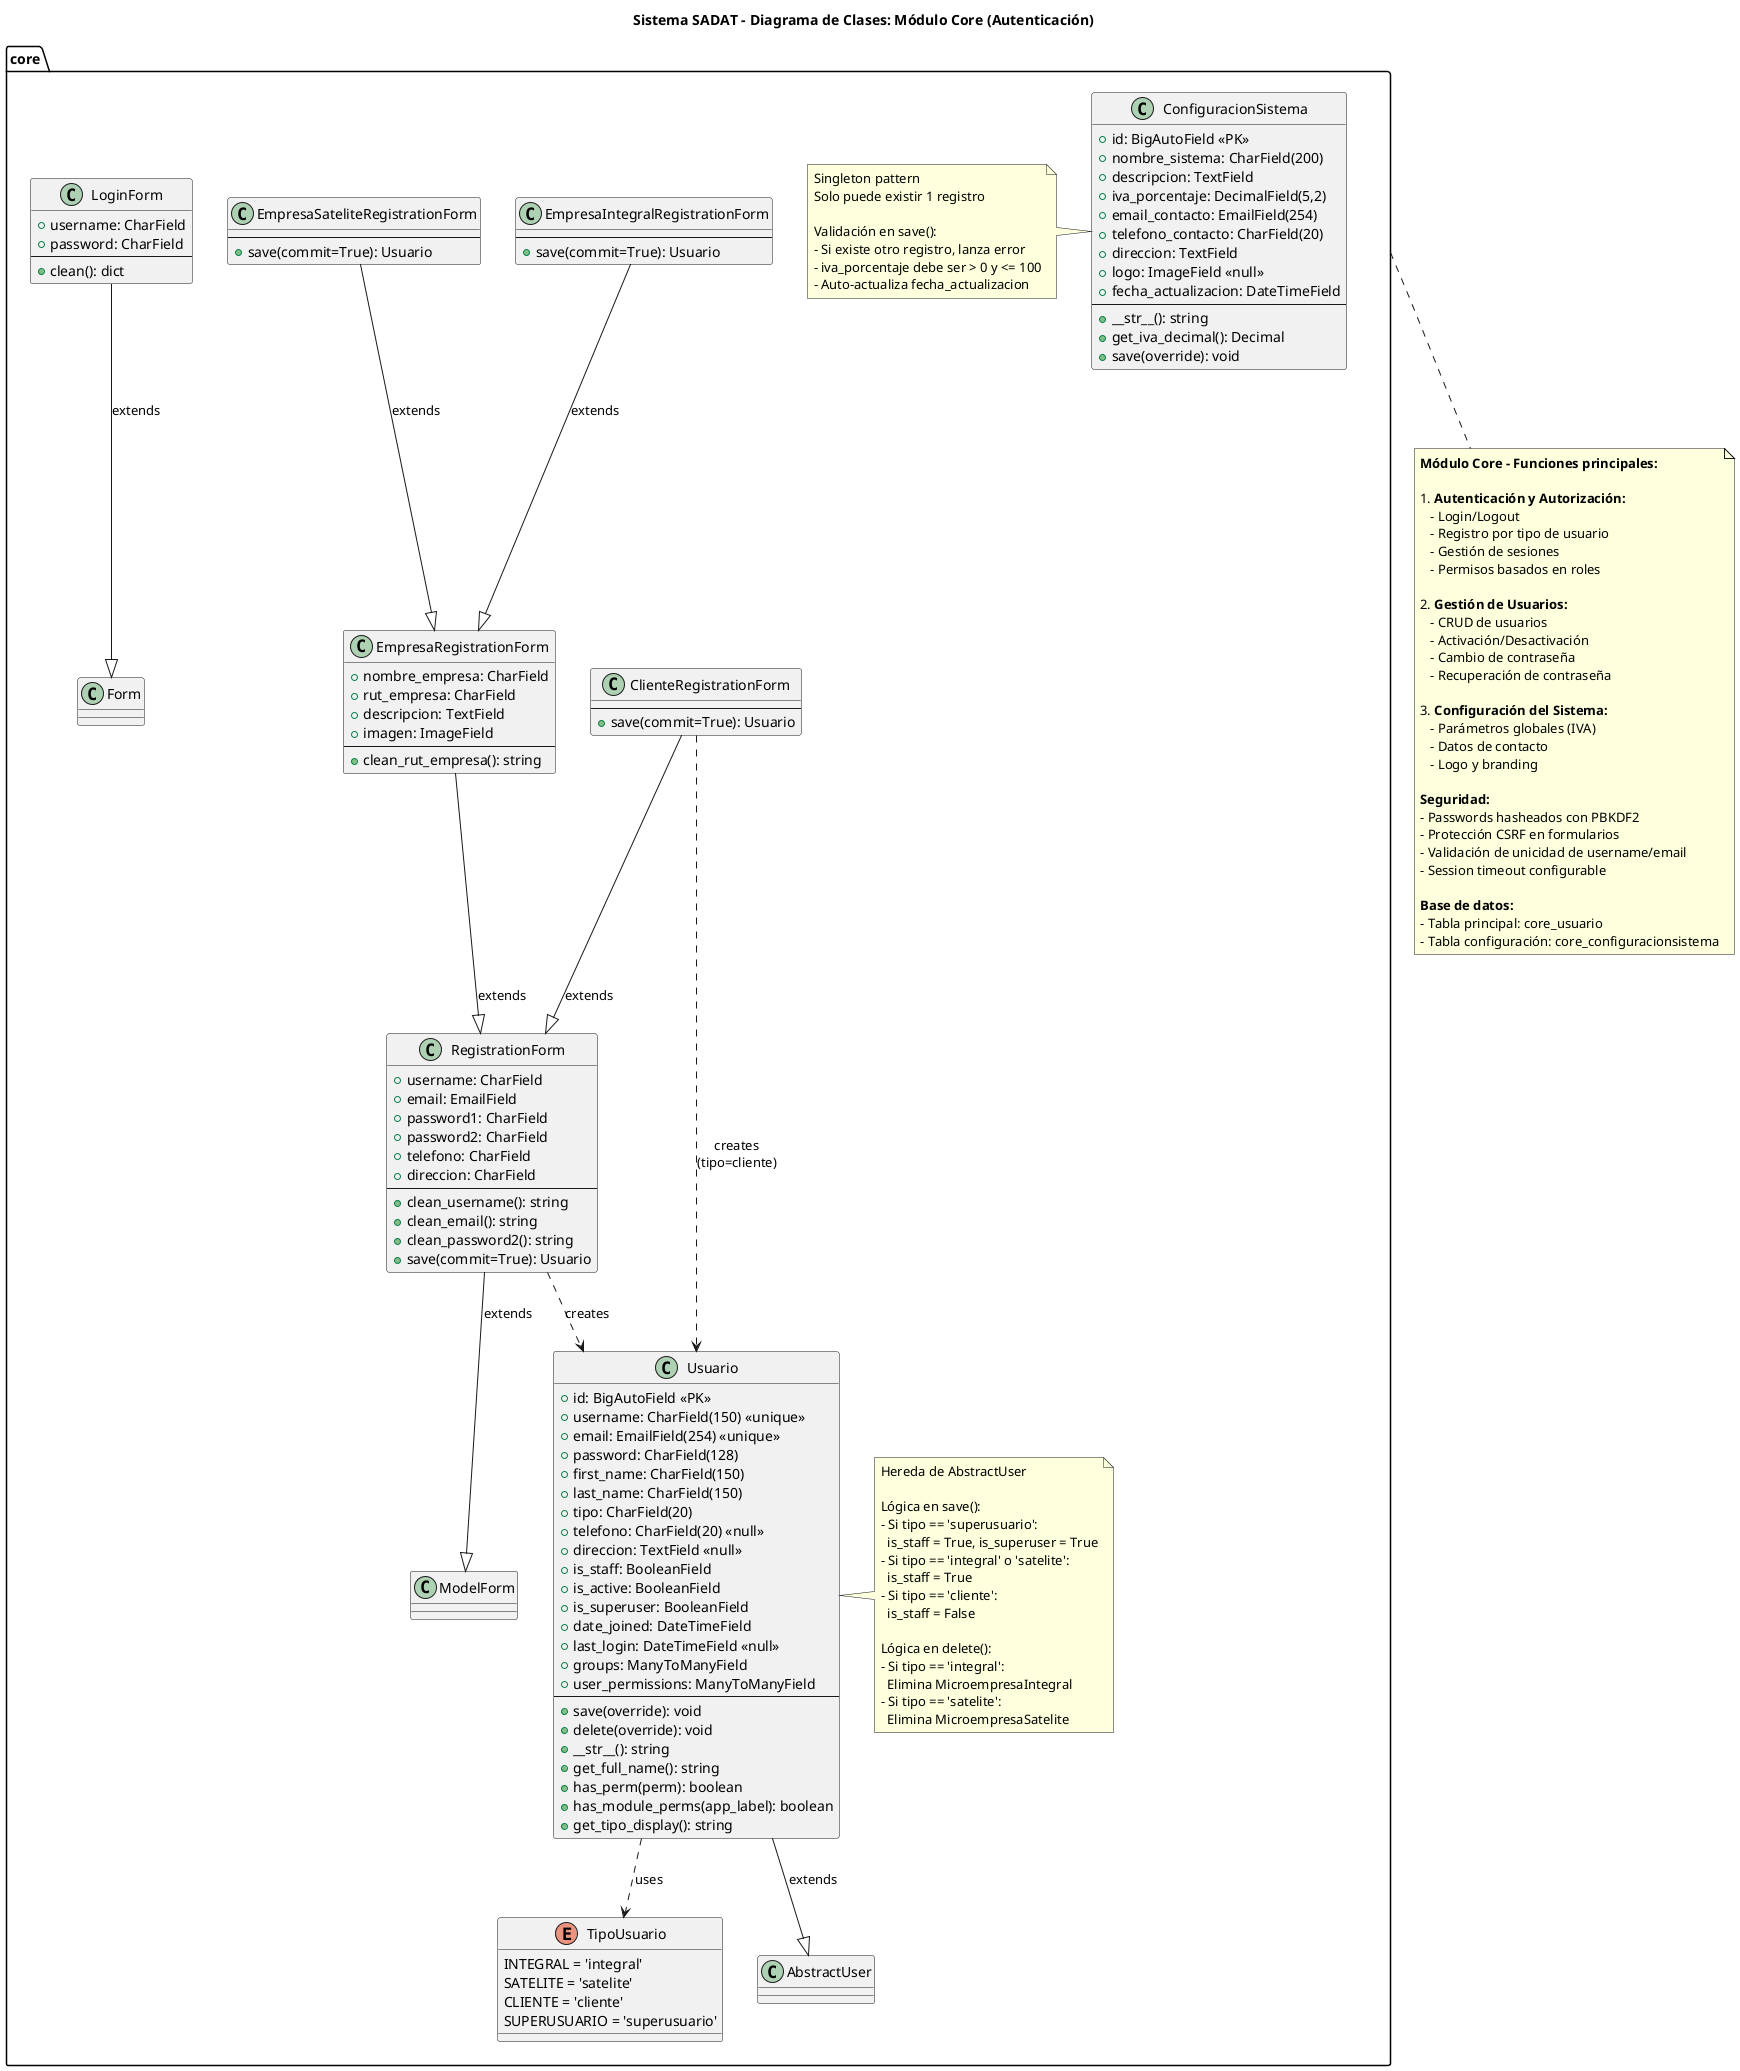 @startuml Clases - Módulo Core
title Sistema SADAT - Diagrama de Clases: Módulo Core (Autenticación)

package "core" {
    
    enum TipoUsuario {
        INTEGRAL = 'integral'
        SATELITE = 'satelite'
        CLIENTE = 'cliente'
        SUPERUSUARIO = 'superusuario'
    }
    
    class Usuario {
        {field} + id: BigAutoField <<PK>>
        {field} + username: CharField(150) <<unique>>
        {field} + email: EmailField(254) <<unique>>
        {field} + password: CharField(128)
        {field} + first_name: CharField(150)
        {field} + last_name: CharField(150)
        {field} + tipo: CharField(20)
        {field} + telefono: CharField(20) <<null>>
        {field} + direccion: TextField <<null>>
        {field} + is_staff: BooleanField
        {field} + is_active: BooleanField
        {field} + is_superuser: BooleanField
        {field} + date_joined: DateTimeField
        {field} + last_login: DateTimeField <<null>>
        {field} + groups: ManyToManyField
        {field} + user_permissions: ManyToManyField
        --
        {method} + save(override): void
        {method} + delete(override): void
        {method} + __str__(): string
        {method} + get_full_name(): string
        {method} + has_perm(perm): boolean
        {method} + has_module_perms(app_label): boolean
        {method} + get_tipo_display(): string
    }
    
    note right of Usuario
      Hereda de AbstractUser
      
      Lógica en save():
      - Si tipo == 'superusuario':
        is_staff = True, is_superuser = True
      - Si tipo == 'integral' o 'satelite':
        is_staff = True
      - Si tipo == 'cliente':
        is_staff = False
        
      Lógica en delete():
      - Si tipo == 'integral':
        Elimina MicroempresaIntegral
      - Si tipo == 'satelite':
        Elimina MicroempresaSatelite
    end note
    
    class ConfiguracionSistema {
        {field} + id: BigAutoField <<PK>>
        {field} + nombre_sistema: CharField(200)
        {field} + descripcion: TextField
        {field} + iva_porcentaje: DecimalField(5,2)
        {field} + email_contacto: EmailField(254)
        {field} + telefono_contacto: CharField(20)
        {field} + direccion: TextField
        {field} + logo: ImageField <<null>>
        {field} + fecha_actualizacion: DateTimeField
        --
        {method} + __str__(): string
        {method} + get_iva_decimal(): Decimal
        {method} + save(override): void
    }
    
    note left of ConfiguracionSistema
      Singleton pattern
      Solo puede existir 1 registro
      
      Validación en save():
      - Si existe otro registro, lanza error
      - iva_porcentaje debe ser > 0 y <= 100
      - Auto-actualiza fecha_actualizacion
    end note
    
    class RegistrationForm {
        {field} + username: CharField
        {field} + email: EmailField
        {field} + password1: CharField
        {field} + password2: CharField
        {field} + telefono: CharField
        {field} + direccion: CharField
        --
        {method} + clean_username(): string
        {method} + clean_email(): string
        {method} + clean_password2(): string
        {method} + save(commit=True): Usuario
    }
    
    class ClienteRegistrationForm {
        --
        {method} + save(commit=True): Usuario
    }
    
    class EmpresaRegistrationForm {
        {field} + nombre_empresa: CharField
        {field} + rut_empresa: CharField
        {field} + descripcion: TextField
        {field} + imagen: ImageField
        --
        {method} + clean_rut_empresa(): string
    }
    
    class EmpresaIntegralRegistrationForm {
        --
        {method} + save(commit=True): Usuario
    }
    
    class EmpresaSateliteRegistrationForm {
        --
        {method} + save(commit=True): Usuario
    }
    
    class LoginForm {
        {field} + username: CharField
        {field} + password: CharField
        --
        {method} + clean(): dict
    }
    
    ' Relaciones de herencia
    Usuario --|> "AbstractUser" : extends
    Usuario ..> TipoUsuario : uses
    
    RegistrationForm --|> "ModelForm" : extends
    ClienteRegistrationForm --|> RegistrationForm : extends
    EmpresaRegistrationForm --|> RegistrationForm : extends
    EmpresaIntegralRegistrationForm --|> EmpresaRegistrationForm : extends
    EmpresaSateliteRegistrationForm --|> EmpresaRegistrationForm : extends
    
    LoginForm --|> "Form" : extends
    
    ' Relaciones de uso
    RegistrationForm ..> Usuario : creates
    ClienteRegistrationForm ..> Usuario : "creates\n(tipo=cliente)"
    
}

note bottom of core
  **Módulo Core - Funciones principales:**
  
  1. **Autenticación y Autorización:**
     - Login/Logout
     - Registro por tipo de usuario
     - Gestión de sesiones
     - Permisos basados en roles
  
  2. **Gestión de Usuarios:**
     - CRUD de usuarios
     - Activación/Desactivación
     - Cambio de contraseña
     - Recuperación de contraseña
  
  3. **Configuración del Sistema:**
     - Parámetros globales (IVA)
     - Datos de contacto
     - Logo y branding
  
  **Seguridad:**
  - Passwords hasheados con PBKDF2
  - Protección CSRF en formularios
  - Validación de unicidad de username/email
  - Session timeout configurable
  
  **Base de datos:**
  - Tabla principal: core_usuario
  - Tabla configuración: core_configuracionsistema
end note

@enduml
